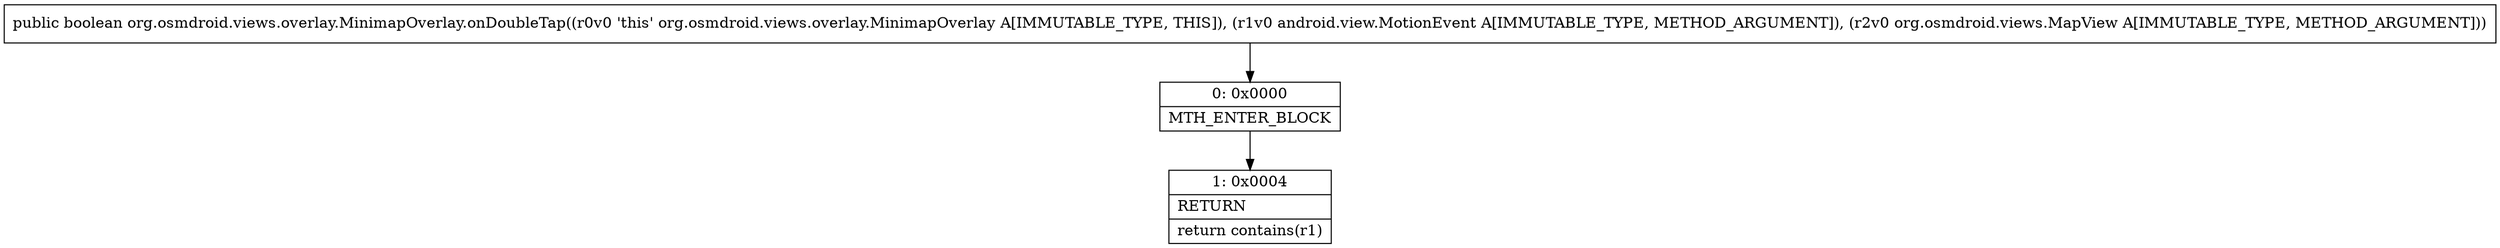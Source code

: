 digraph "CFG fororg.osmdroid.views.overlay.MinimapOverlay.onDoubleTap(Landroid\/view\/MotionEvent;Lorg\/osmdroid\/views\/MapView;)Z" {
Node_0 [shape=record,label="{0\:\ 0x0000|MTH_ENTER_BLOCK\l}"];
Node_1 [shape=record,label="{1\:\ 0x0004|RETURN\l|return contains(r1)\l}"];
MethodNode[shape=record,label="{public boolean org.osmdroid.views.overlay.MinimapOverlay.onDoubleTap((r0v0 'this' org.osmdroid.views.overlay.MinimapOverlay A[IMMUTABLE_TYPE, THIS]), (r1v0 android.view.MotionEvent A[IMMUTABLE_TYPE, METHOD_ARGUMENT]), (r2v0 org.osmdroid.views.MapView A[IMMUTABLE_TYPE, METHOD_ARGUMENT])) }"];
MethodNode -> Node_0;
Node_0 -> Node_1;
}

